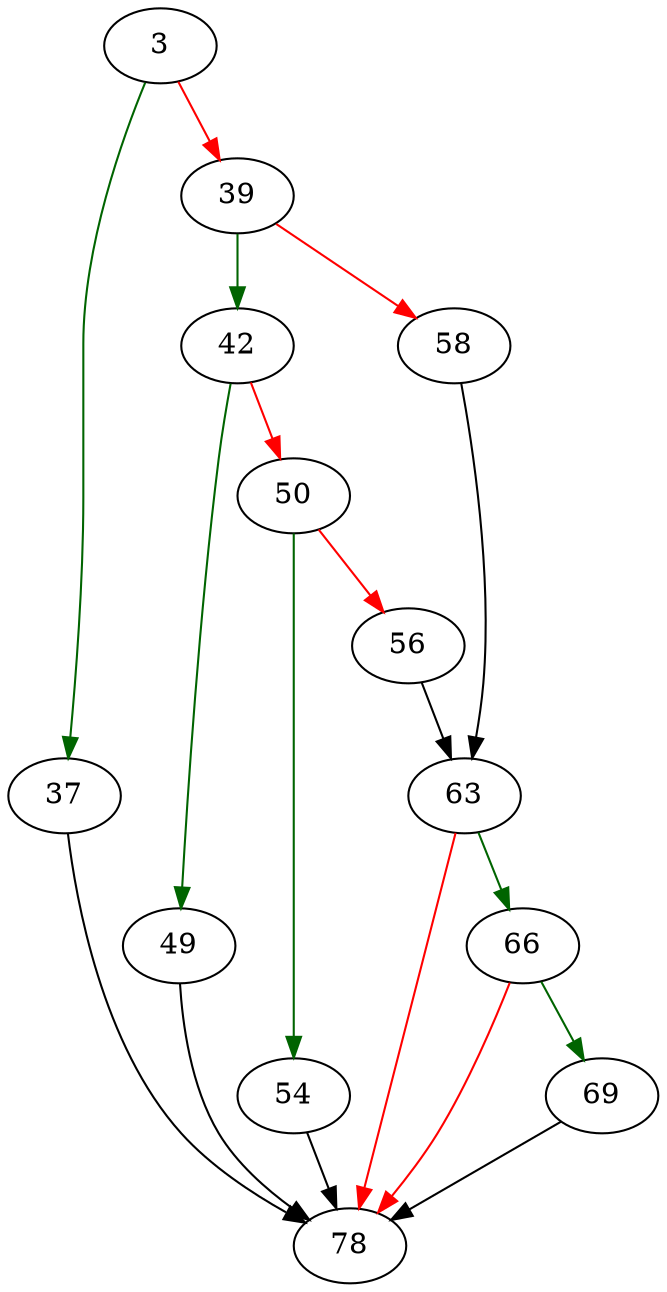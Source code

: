 strict digraph "likeFunc" {
	// Node definitions.
	3 [entry=true];
	37;
	39;
	78;
	42;
	58;
	49;
	50;
	54;
	56;
	63;
	66;
	69;

	// Edge definitions.
	3 -> 37 [
		color=darkgreen
		cond=true
	];
	3 -> 39 [
		color=red
		cond=false
	];
	37 -> 78;
	39 -> 42 [
		color=darkgreen
		cond=true
	];
	39 -> 58 [
		color=red
		cond=false
	];
	42 -> 49 [
		color=darkgreen
		cond=true
	];
	42 -> 50 [
		color=red
		cond=false
	];
	58 -> 63;
	49 -> 78;
	50 -> 54 [
		color=darkgreen
		cond=true
	];
	50 -> 56 [
		color=red
		cond=false
	];
	54 -> 78;
	56 -> 63;
	63 -> 78 [
		color=red
		cond=false
	];
	63 -> 66 [
		color=darkgreen
		cond=true
	];
	66 -> 78 [
		color=red
		cond=false
	];
	66 -> 69 [
		color=darkgreen
		cond=true
	];
	69 -> 78;
}